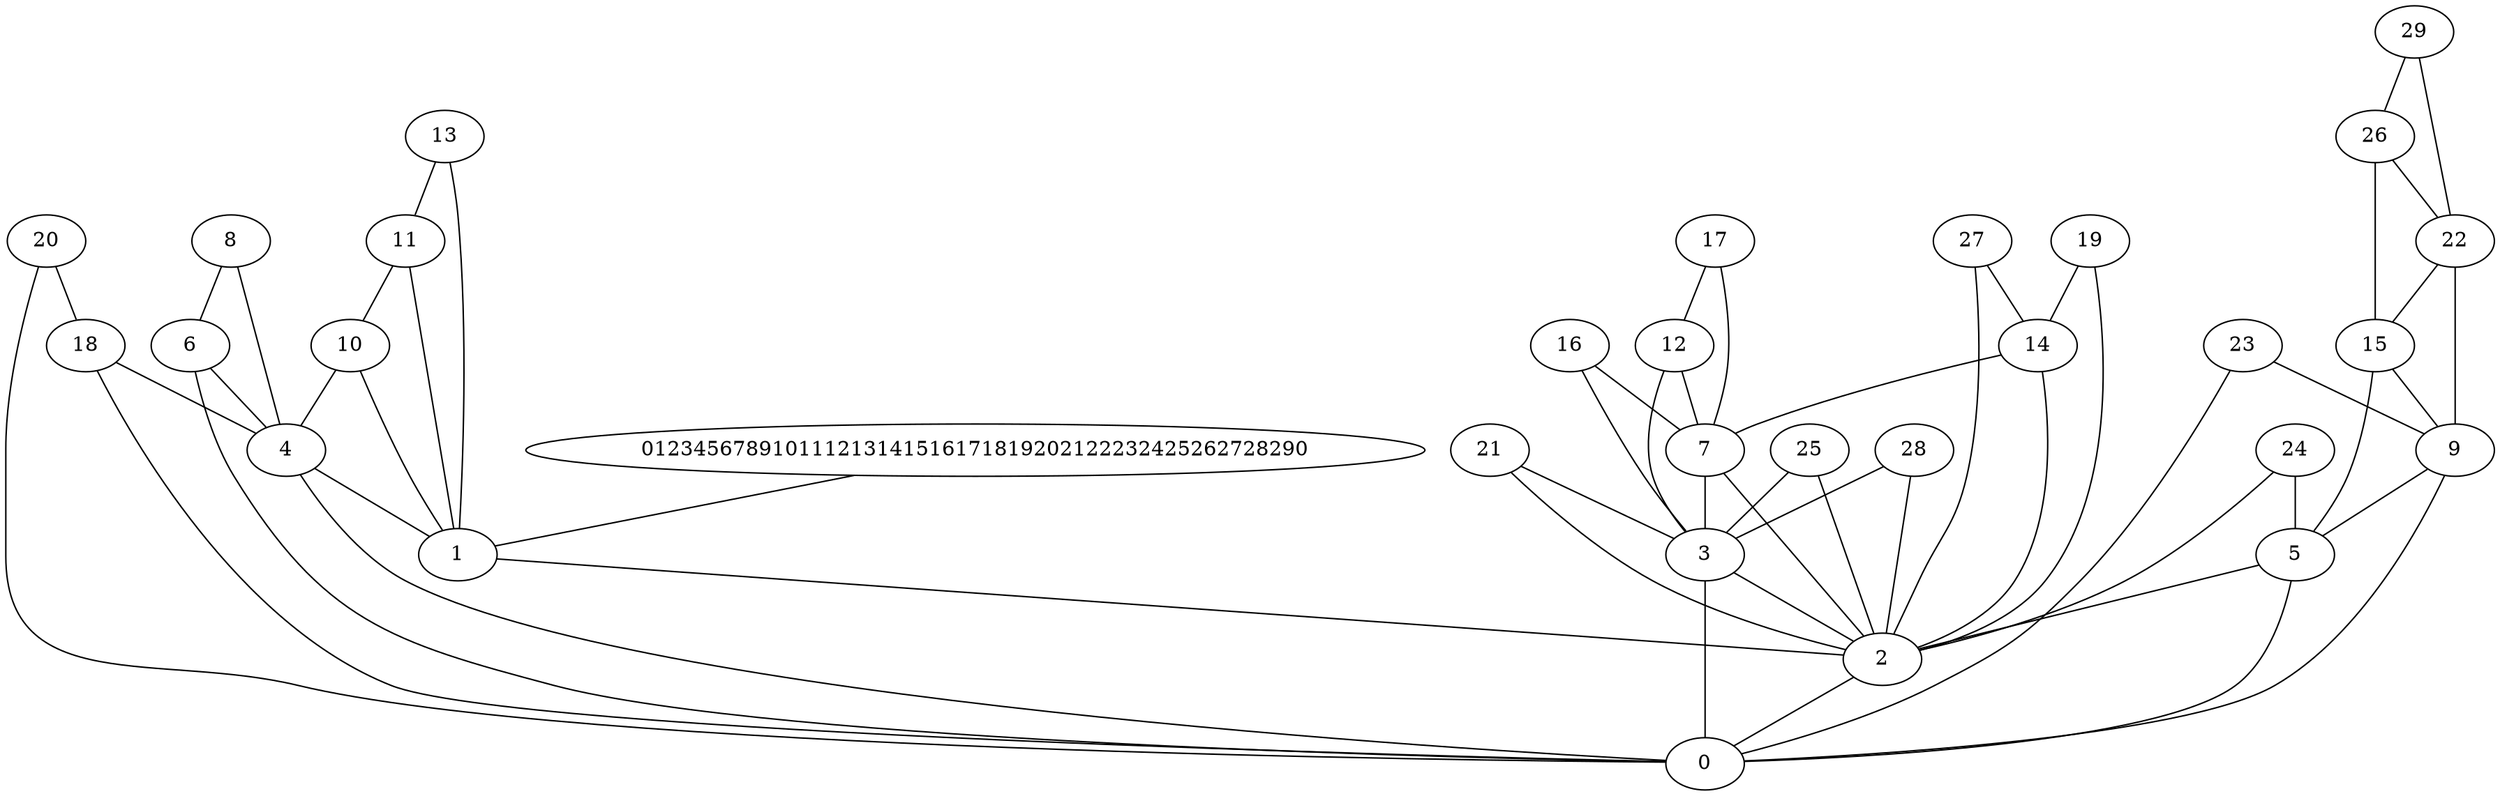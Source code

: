 graph G {
012345678910111213141516171819202122232425262728290 -- 1
1 -- 2
2 -- 0
3 -- 2
3 -- 0
4 -- 0
4 -- 1
5 -- 2
5 -- 0
6 -- 4
6 -- 0
7 -- 3
7 -- 2
8 -- 6
8 -- 4
9 -- 5
9 -- 0
10 -- 4
10 -- 1
11 -- 10
11 -- 1
12 -- 7
12 -- 3
13 -- 11
13 -- 1
14 -- 7
14 -- 2
15 -- 9
15 -- 5
16 -- 7
16 -- 3
17 -- 12
17 -- 7
18 -- 4
18 -- 0
19 -- 14
19 -- 2
20 -- 18
20 -- 0
21 -- 3
21 -- 2
22 -- 15
22 -- 9
23 -- 9
23 -- 0
24 -- 5
24 -- 2
25 -- 3
25 -- 2
26 -- 22
26 -- 15
27 -- 14
27 -- 2
28 -- 3
28 -- 2
29 -- 26
29 -- 22
}
